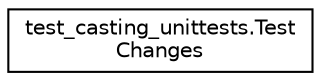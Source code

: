 digraph "Graphical Class Hierarchy"
{
 // LATEX_PDF_SIZE
  edge [fontname="Helvetica",fontsize="10",labelfontname="Helvetica",labelfontsize="10"];
  node [fontname="Helvetica",fontsize="10",shape=record];
  rankdir="LR";
  Node0 [label="test_casting_unittests.Test\lChanges",height=0.2,width=0.4,color="black", fillcolor="white", style="filled",URL="$classtest__casting__unittests_1_1TestChanges.html",tooltip=" "];
}
